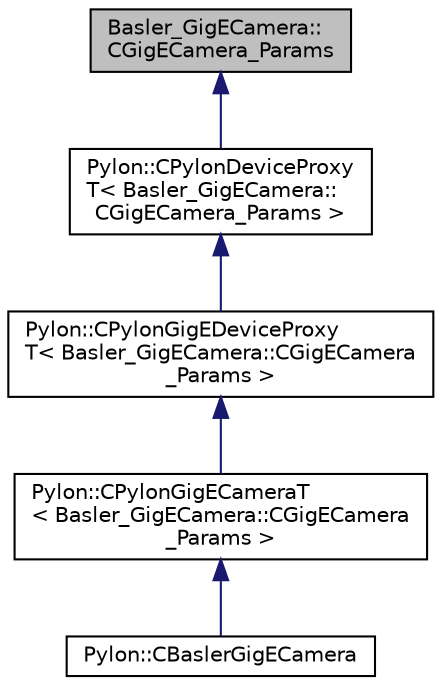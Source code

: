 digraph "Basler_GigECamera::CGigECamera_Params"
{
  edge [fontname="Helvetica",fontsize="10",labelfontname="Helvetica",labelfontsize="10"];
  node [fontname="Helvetica",fontsize="10",shape=record];
  Node1 [label="Basler_GigECamera::\lCGigECamera_Params",height=0.2,width=0.4,color="black", fillcolor="grey75", style="filled", fontcolor="black"];
  Node1 -> Node2 [dir="back",color="midnightblue",fontsize="10",style="solid",fontname="Helvetica"];
  Node2 [label="Pylon::CPylonDeviceProxy\lT\< Basler_GigECamera::\lCGigECamera_Params \>",height=0.2,width=0.4,color="black", fillcolor="white", style="filled",URL="$class_pylon_1_1_c_pylon_device_proxy_t.html"];
  Node2 -> Node3 [dir="back",color="midnightblue",fontsize="10",style="solid",fontname="Helvetica"];
  Node3 [label="Pylon::CPylonGigEDeviceProxy\lT\< Basler_GigECamera::CGigECamera\l_Params \>",height=0.2,width=0.4,color="black", fillcolor="white", style="filled",URL="$class_pylon_1_1_c_pylon_gig_e_device_proxy_t.html"];
  Node3 -> Node4 [dir="back",color="midnightblue",fontsize="10",style="solid",fontname="Helvetica"];
  Node4 [label="Pylon::CPylonGigECameraT\l\< Basler_GigECamera::CGigECamera\l_Params \>",height=0.2,width=0.4,color="black", fillcolor="white", style="filled",URL="$class_pylon_1_1_c_pylon_gig_e_camera_t.html"];
  Node4 -> Node5 [dir="back",color="midnightblue",fontsize="10",style="solid",fontname="Helvetica"];
  Node5 [label="Pylon::CBaslerGigECamera",height=0.2,width=0.4,color="black", fillcolor="white", style="filled",URL="$class_pylon_1_1_c_basler_gig_e_camera.html",tooltip="Low Level API: The camera class for Basler GigE Vision camera devices. "];
}
